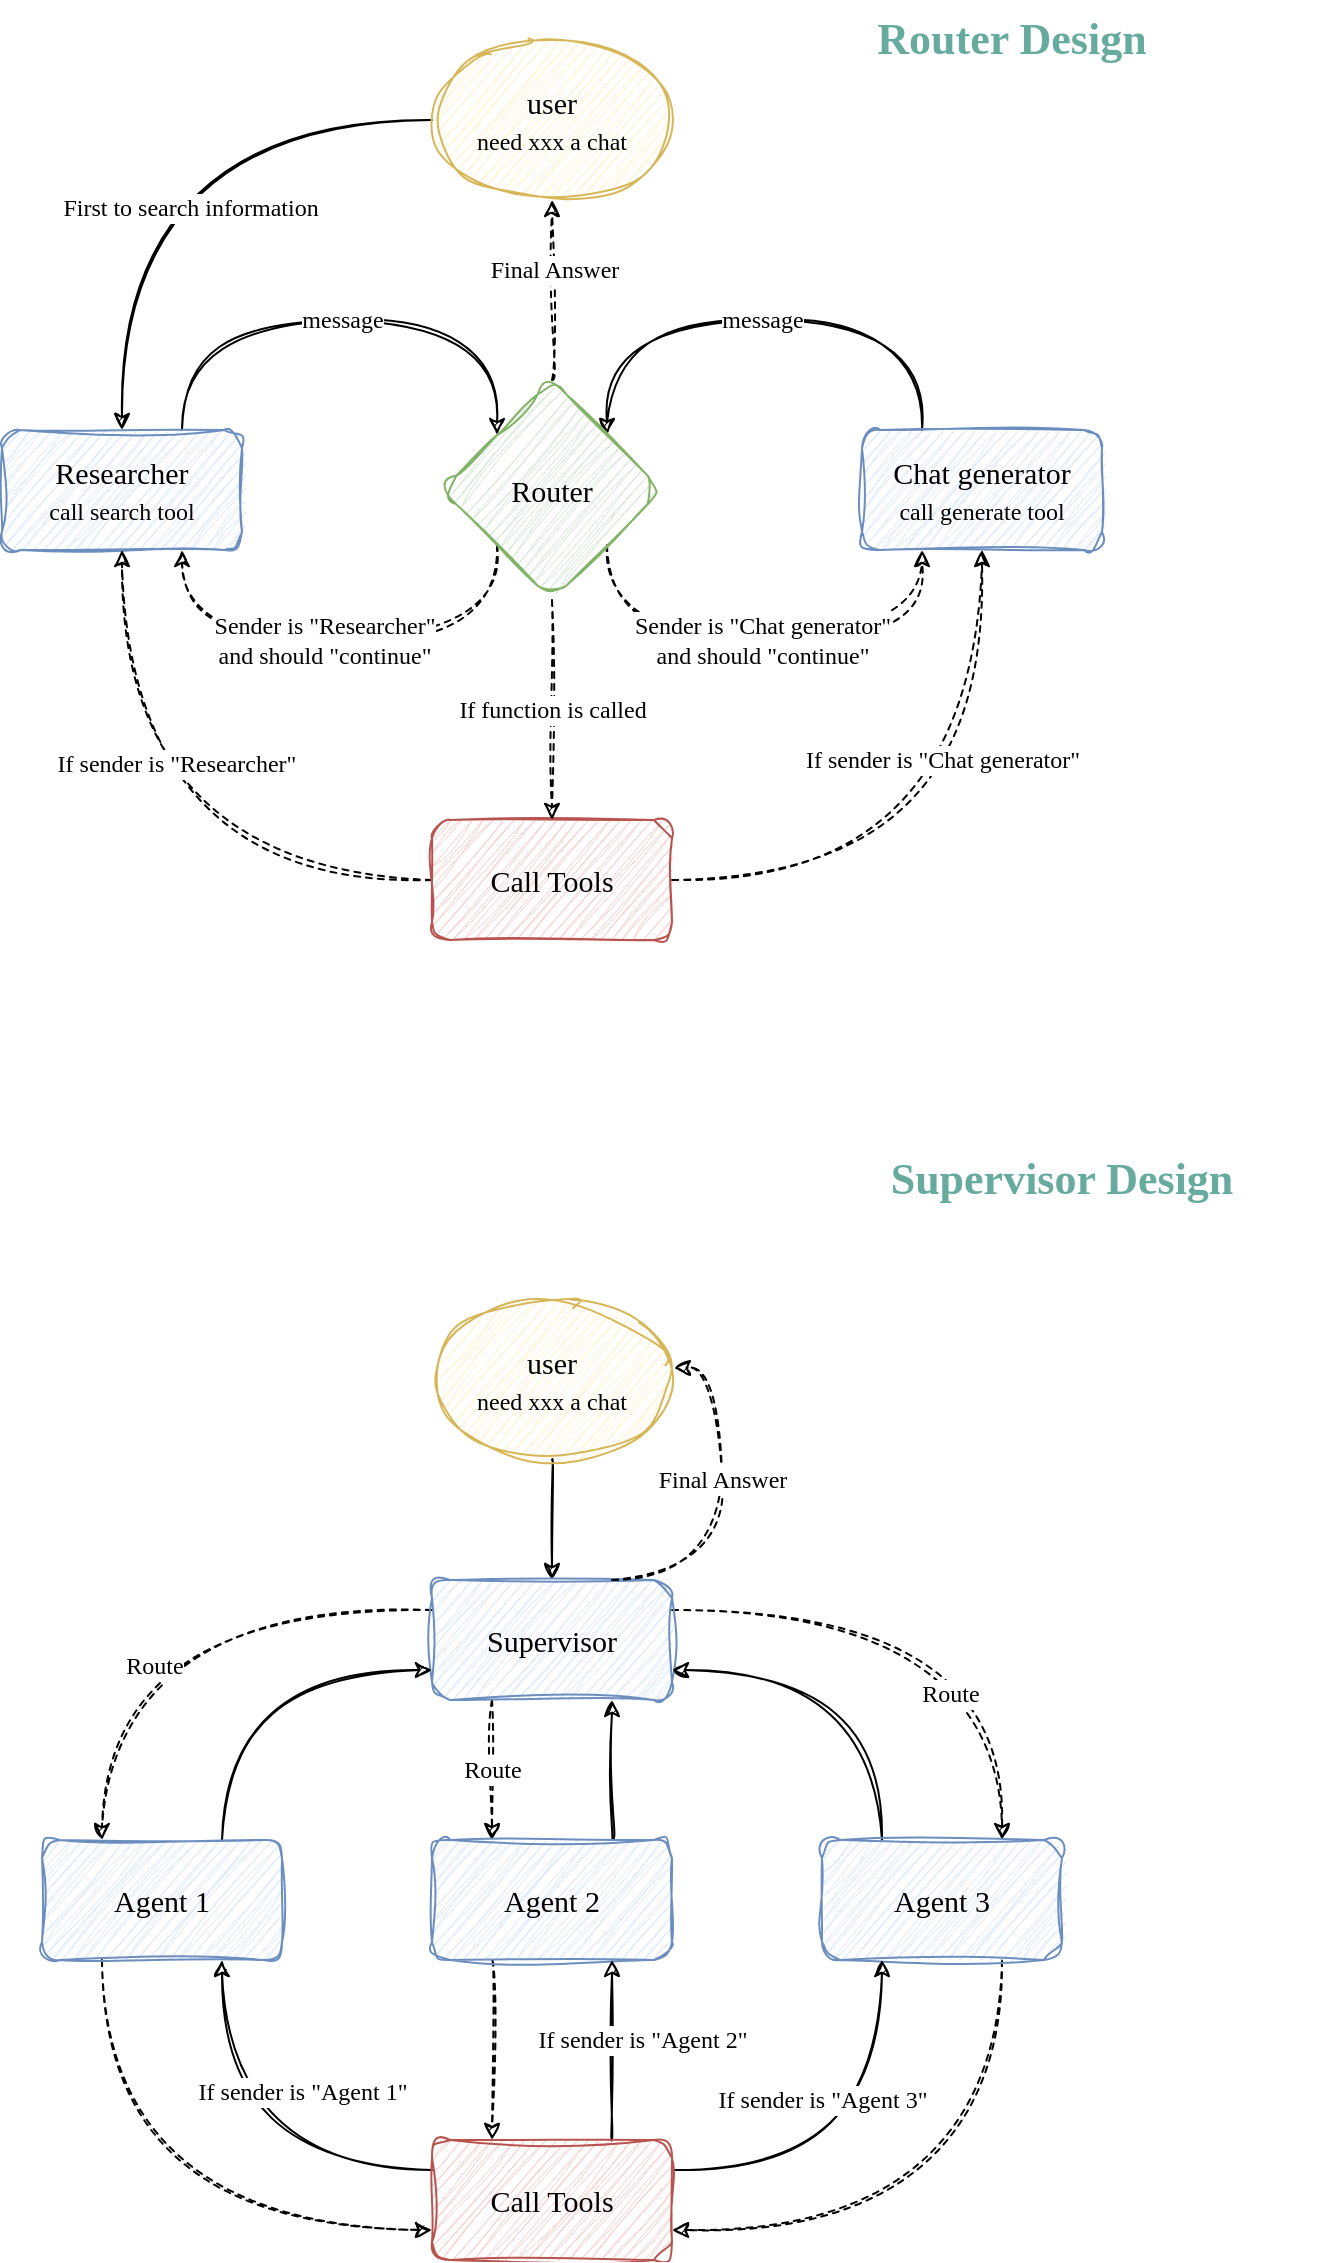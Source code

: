 <mxfile version="26.2.2">
  <diagram name="第 1 页" id="6fgP133uSVu6FE4KQnnV">
    <mxGraphModel dx="1236" dy="771" grid="1" gridSize="10" guides="1" tooltips="1" connect="1" arrows="1" fold="1" page="1" pageScale="1" pageWidth="827" pageHeight="1169" math="0" shadow="0">
      <root>
        <mxCell id="0" />
        <mxCell id="1" parent="0" />
        <mxCell id="4HEI8u6SiJJmMDaHa_lF-25" style="edgeStyle=orthogonalEdgeStyle;rounded=0;orthogonalLoop=1;jettySize=auto;html=1;exitX=0;exitY=0.5;exitDx=0;exitDy=0;entryX=0.5;entryY=0;entryDx=0;entryDy=0;fontFamily=Comic Sans MS;curved=1;sketch=1;curveFitting=1;jiggle=2;" edge="1" parent="1" source="4HEI8u6SiJJmMDaHa_lF-1" target="4HEI8u6SiJJmMDaHa_lF-2">
          <mxGeometry relative="1" as="geometry" />
        </mxCell>
        <mxCell id="4HEI8u6SiJJmMDaHa_lF-38" value="First to search information" style="edgeLabel;html=1;align=center;verticalAlign=middle;resizable=0;points=[];fontFamily=Comic Sans MS;fontSize=12;" vertex="1" connectable="0" parent="4HEI8u6SiJJmMDaHa_lF-25">
          <mxGeometry x="0.284" y="34" relative="1" as="geometry">
            <mxPoint as="offset" />
          </mxGeometry>
        </mxCell>
        <mxCell id="4HEI8u6SiJJmMDaHa_lF-1" value="user&lt;div&gt;&lt;font style=&quot;font-size: 12px;&quot;&gt;need xxx a chat&lt;/font&gt;&lt;/div&gt;" style="ellipse;whiteSpace=wrap;html=1;fontFamily=Comic Sans MS;fontSize=15;sketch=1;curveFitting=1;jiggle=2;fillColor=#fff2cc;strokeColor=#d6b656;" vertex="1" parent="1">
          <mxGeometry x="315" y="110" width="120" height="80" as="geometry" />
        </mxCell>
        <mxCell id="4HEI8u6SiJJmMDaHa_lF-35" value="message" style="edgeStyle=orthogonalEdgeStyle;rounded=0;orthogonalLoop=1;jettySize=auto;html=1;exitX=0.75;exitY=0;exitDx=0;exitDy=0;entryX=0;entryY=0;entryDx=0;entryDy=0;curved=1;sketch=1;curveFitting=1;jiggle=2;fontFamily=Comic Sans MS;fontSize=12;" edge="1" parent="1" source="4HEI8u6SiJJmMDaHa_lF-2" target="4HEI8u6SiJJmMDaHa_lF-24">
          <mxGeometry relative="1" as="geometry">
            <Array as="points">
              <mxPoint x="190" y="250" />
              <mxPoint x="348" y="250" />
            </Array>
          </mxGeometry>
        </mxCell>
        <mxCell id="4HEI8u6SiJJmMDaHa_lF-2" value="Researcher&lt;div&gt;&lt;font style=&quot;font-size: 12px;&quot;&gt;call search tool&lt;/font&gt;&lt;/div&gt;" style="rounded=1;whiteSpace=wrap;html=1;fontFamily=Comic Sans MS;fontSize=15;sketch=1;curveFitting=1;jiggle=2;fillColor=#dae8fc;strokeColor=#6c8ebf;" vertex="1" parent="1">
          <mxGeometry x="100" y="305" width="120" height="60" as="geometry" />
        </mxCell>
        <mxCell id="4HEI8u6SiJJmMDaHa_lF-37" value="message" style="edgeStyle=orthogonalEdgeStyle;rounded=0;orthogonalLoop=1;jettySize=auto;html=1;exitX=0.25;exitY=0;exitDx=0;exitDy=0;entryX=1;entryY=0;entryDx=0;entryDy=0;curved=1;sketch=1;curveFitting=1;jiggle=2;fontFamily=Comic Sans MS;fontSize=12;" edge="1" parent="1" source="4HEI8u6SiJJmMDaHa_lF-3" target="4HEI8u6SiJJmMDaHa_lF-24">
          <mxGeometry relative="1" as="geometry">
            <Array as="points">
              <mxPoint x="560" y="250" />
              <mxPoint x="403" y="250" />
            </Array>
          </mxGeometry>
        </mxCell>
        <mxCell id="4HEI8u6SiJJmMDaHa_lF-3" value="Chat generator&lt;div&gt;&lt;font style=&quot;font-size: 12px;&quot;&gt;call generate tool&lt;/font&gt;&lt;/div&gt;" style="rounded=1;whiteSpace=wrap;html=1;fontFamily=Comic Sans MS;fontSize=15;sketch=1;curveFitting=1;jiggle=2;fillColor=#dae8fc;strokeColor=#6c8ebf;" vertex="1" parent="1">
          <mxGeometry x="530" y="305" width="120" height="60" as="geometry" />
        </mxCell>
        <mxCell id="4HEI8u6SiJJmMDaHa_lF-29" style="edgeStyle=orthogonalEdgeStyle;rounded=0;orthogonalLoop=1;jettySize=auto;html=1;exitX=0;exitY=0.5;exitDx=0;exitDy=0;entryX=0.5;entryY=1;entryDx=0;entryDy=0;curved=1;dashed=1;sketch=1;curveFitting=1;jiggle=2;" edge="1" parent="1" source="4HEI8u6SiJJmMDaHa_lF-5" target="4HEI8u6SiJJmMDaHa_lF-2">
          <mxGeometry relative="1" as="geometry" />
        </mxCell>
        <mxCell id="4HEI8u6SiJJmMDaHa_lF-40" value="If sender is &quot;Researcher&quot;" style="edgeLabel;html=1;align=center;verticalAlign=middle;resizable=0;points=[];fontSize=12;fontFamily=Comic Sans MS;" vertex="1" connectable="0" parent="4HEI8u6SiJJmMDaHa_lF-29">
          <mxGeometry x="0.331" y="-27" relative="1" as="geometry">
            <mxPoint as="offset" />
          </mxGeometry>
        </mxCell>
        <mxCell id="4HEI8u6SiJJmMDaHa_lF-30" style="edgeStyle=orthogonalEdgeStyle;rounded=0;orthogonalLoop=1;jettySize=auto;html=1;exitX=1;exitY=0.5;exitDx=0;exitDy=0;curved=1;dashed=1;sketch=1;curveFitting=1;jiggle=2;" edge="1" parent="1" source="4HEI8u6SiJJmMDaHa_lF-5" target="4HEI8u6SiJJmMDaHa_lF-3">
          <mxGeometry relative="1" as="geometry" />
        </mxCell>
        <mxCell id="4HEI8u6SiJJmMDaHa_lF-41" value="If sender is &quot;Chat generator&quot;" style="edgeLabel;html=1;align=center;verticalAlign=middle;resizable=0;points=[];fontSize=12;fontFamily=Comic Sans MS;" vertex="1" connectable="0" parent="4HEI8u6SiJJmMDaHa_lF-30">
          <mxGeometry x="0.381" y="20" relative="1" as="geometry">
            <mxPoint y="6" as="offset" />
          </mxGeometry>
        </mxCell>
        <mxCell id="4HEI8u6SiJJmMDaHa_lF-5" value="Call Tools" style="rounded=1;whiteSpace=wrap;html=1;fontFamily=Comic Sans MS;fontSize=15;sketch=1;curveFitting=1;jiggle=2;fillColor=#f8cecc;strokeColor=#b85450;" vertex="1" parent="1">
          <mxGeometry x="315" y="500" width="120" height="60" as="geometry" />
        </mxCell>
        <mxCell id="4HEI8u6SiJJmMDaHa_lF-27" style="edgeStyle=orthogonalEdgeStyle;rounded=0;orthogonalLoop=1;jettySize=auto;html=1;exitX=0;exitY=1;exitDx=0;exitDy=0;entryX=0.75;entryY=1;entryDx=0;entryDy=0;fontFamily=Comic Sans MS;curved=1;dashed=1;sketch=1;curveFitting=1;jiggle=2;" edge="1" parent="1" source="4HEI8u6SiJJmMDaHa_lF-24" target="4HEI8u6SiJJmMDaHa_lF-2">
          <mxGeometry relative="1" as="geometry">
            <Array as="points">
              <mxPoint x="348" y="410" />
              <mxPoint x="190" y="410" />
            </Array>
          </mxGeometry>
        </mxCell>
        <mxCell id="4HEI8u6SiJJmMDaHa_lF-43" value="Sender is &quot;Researcher&quot;&lt;div&gt;and should &quot;continue&quot;&lt;/div&gt;" style="edgeLabel;html=1;align=center;verticalAlign=middle;resizable=0;points=[];fontSize=12;fontFamily=Comic Sans MS;" vertex="1" connectable="0" parent="4HEI8u6SiJJmMDaHa_lF-27">
          <mxGeometry x="0.072" relative="1" as="geometry">
            <mxPoint as="offset" />
          </mxGeometry>
        </mxCell>
        <mxCell id="4HEI8u6SiJJmMDaHa_lF-28" value="If function is called" style="edgeStyle=orthogonalEdgeStyle;rounded=0;orthogonalLoop=1;jettySize=auto;html=1;curved=1;dashed=1;sketch=1;curveFitting=1;jiggle=2;fontSize=12;fontFamily=Comic Sans MS;" edge="1" parent="1" source="4HEI8u6SiJJmMDaHa_lF-24" target="4HEI8u6SiJJmMDaHa_lF-5">
          <mxGeometry relative="1" as="geometry">
            <Array as="points">
              <mxPoint x="375" y="440" />
              <mxPoint x="375" y="440" />
            </Array>
          </mxGeometry>
        </mxCell>
        <mxCell id="4HEI8u6SiJJmMDaHa_lF-32" value="&lt;span style=&quot;font-family: &amp;quot;Comic Sans MS&amp;quot;; font-size: 12px;&quot;&gt;Sender is &quot;Chat generator&quot;&lt;/span&gt;&lt;div style=&quot;font-family: &amp;quot;Comic Sans MS&amp;quot;; font-size: 12px;&quot;&gt;and should &quot;continue&quot;&lt;/div&gt;" style="edgeStyle=orthogonalEdgeStyle;rounded=0;orthogonalLoop=1;jettySize=auto;html=1;exitX=1;exitY=1;exitDx=0;exitDy=0;entryX=0.25;entryY=1;entryDx=0;entryDy=0;curved=1;sketch=1;curveFitting=1;jiggle=2;dashed=1;" edge="1" parent="1" source="4HEI8u6SiJJmMDaHa_lF-24" target="4HEI8u6SiJJmMDaHa_lF-3">
          <mxGeometry relative="1" as="geometry">
            <Array as="points">
              <mxPoint x="403" y="410" />
              <mxPoint x="560" y="410" />
            </Array>
          </mxGeometry>
        </mxCell>
        <mxCell id="4HEI8u6SiJJmMDaHa_lF-44" value="&lt;span style=&quot;caret-color: rgba(0, 0, 0, 0); color: rgba(0, 0, 0, 0); font-family: monospace; font-size: 0px; text-align: start; background-color: rgb(236, 236, 236);&quot;&gt;%3CmxGraphModel%3E%3Croot%3E%3CmxCell%20id%3D%220%22%2F%3E%3CmxCell%20id%3D%221%22%20parent%3D%220%22%2F%3E%3CmxCell%20id%3D%222%22%20value%3D%22Sender%20is%20%26quot%3BResearcher%26quot%3B%26lt%3Bdiv%26gt%3Band%20should%20%26quot%3Bcontinue%26quot%3B%26lt%3B%2Fdiv%26gt%3B%22%20style%3D%22edgeLabel%3Bhtml%3D1%3Balign%3Dcenter%3BverticalAlign%3Dmiddle%3Bresizable%3D0%3Bpoints%3D%5B%5D%3BfontSize%3D12%3BfontFamily%3DComic%20Sans%20MS%3B%22%20vertex%3D%221%22%20connectable%3D%220%22%20parent%3D%221%22%3E%3CmxGeometry%20x%3D%22261%22%20y%3D%22410%22%20as%3D%22geometry%22%2F%3E%3C%2FmxCell%3E%3C%2Froot%3E%3C%2FmxGraphModel%3E&lt;/span&gt;" style="edgeLabel;html=1;align=center;verticalAlign=middle;resizable=0;points=[];" vertex="1" connectable="0" parent="4HEI8u6SiJJmMDaHa_lF-32">
          <mxGeometry x="0.024" relative="1" as="geometry">
            <mxPoint as="offset" />
          </mxGeometry>
        </mxCell>
        <mxCell id="4HEI8u6SiJJmMDaHa_lF-33" style="edgeStyle=orthogonalEdgeStyle;rounded=0;orthogonalLoop=1;jettySize=auto;html=1;exitX=0.5;exitY=0;exitDx=0;exitDy=0;dashed=1;curved=1;sketch=1;curveFitting=1;jiggle=2;" edge="1" parent="1" source="4HEI8u6SiJJmMDaHa_lF-24" target="4HEI8u6SiJJmMDaHa_lF-1">
          <mxGeometry relative="1" as="geometry" />
        </mxCell>
        <mxCell id="4HEI8u6SiJJmMDaHa_lF-42" value="Final Answer" style="edgeLabel;html=1;align=center;verticalAlign=middle;resizable=0;points=[];fontSize=12;fontFamily=Comic Sans MS;" vertex="1" connectable="0" parent="4HEI8u6SiJJmMDaHa_lF-33">
          <mxGeometry x="0.222" y="-1" relative="1" as="geometry">
            <mxPoint as="offset" />
          </mxGeometry>
        </mxCell>
        <mxCell id="4HEI8u6SiJJmMDaHa_lF-24" value="Router" style="rhombus;whiteSpace=wrap;html=1;rounded=1;fillColor=#d5e8d4;strokeColor=#82b366;sketch=1;curveFitting=1;jiggle=2;fontFamily=Comic Sans MS;fontSize=15;" vertex="1" parent="1">
          <mxGeometry x="320" y="280" width="110" height="110" as="geometry" />
        </mxCell>
        <mxCell id="4HEI8u6SiJJmMDaHa_lF-45" value="Router Design" style="text;html=1;align=center;verticalAlign=middle;whiteSpace=wrap;rounded=0;fontSize=22;fontFamily=Comic Sans MS;fontColor=#67AB9F;labelBackgroundColor=none;labelBorderColor=none;fontStyle=1" vertex="1" parent="1">
          <mxGeometry x="510" y="90" width="190" height="40" as="geometry" />
        </mxCell>
        <mxCell id="4HEI8u6SiJJmMDaHa_lF-46" value="Supervisor Design" style="text;html=1;align=center;verticalAlign=middle;whiteSpace=wrap;rounded=0;fontSize=22;fontFamily=Comic Sans MS;fontColor=#67AB9F;labelBackgroundColor=none;labelBorderColor=none;fontStyle=1" vertex="1" parent="1">
          <mxGeometry x="500" y="660" width="260" height="40" as="geometry" />
        </mxCell>
        <mxCell id="4HEI8u6SiJJmMDaHa_lF-64" value="" style="edgeStyle=orthogonalEdgeStyle;rounded=0;orthogonalLoop=1;jettySize=auto;html=1;curved=1;sketch=1;curveFitting=1;jiggle=2;" edge="1" parent="1" source="4HEI8u6SiJJmMDaHa_lF-47" target="4HEI8u6SiJJmMDaHa_lF-48">
          <mxGeometry relative="1" as="geometry" />
        </mxCell>
        <mxCell id="4HEI8u6SiJJmMDaHa_lF-47" value="user&lt;div&gt;&lt;font style=&quot;font-size: 12px;&quot;&gt;need xxx a chat&lt;/font&gt;&lt;/div&gt;" style="ellipse;whiteSpace=wrap;html=1;fontFamily=Comic Sans MS;fontSize=15;sketch=1;curveFitting=1;jiggle=2;fillColor=#fff2cc;strokeColor=#d6b656;" vertex="1" parent="1">
          <mxGeometry x="315" y="740" width="120" height="80" as="geometry" />
        </mxCell>
        <mxCell id="4HEI8u6SiJJmMDaHa_lF-52" value="&lt;span style=&quot;font-family: &amp;quot;Comic Sans MS&amp;quot;; font-size: 12px;&quot;&gt;Route&lt;/span&gt;" style="edgeStyle=orthogonalEdgeStyle;rounded=0;orthogonalLoop=1;jettySize=auto;html=1;exitX=0.25;exitY=1;exitDx=0;exitDy=0;entryX=0.25;entryY=0;entryDx=0;entryDy=0;curved=1;sketch=1;curveFitting=1;jiggle=2;dashed=1;" edge="1" parent="1" source="4HEI8u6SiJJmMDaHa_lF-48" target="4HEI8u6SiJJmMDaHa_lF-50">
          <mxGeometry relative="1" as="geometry">
            <Array as="points">
              <mxPoint x="345" y="970" />
              <mxPoint x="345" y="970" />
            </Array>
          </mxGeometry>
        </mxCell>
        <mxCell id="4HEI8u6SiJJmMDaHa_lF-54" style="edgeStyle=orthogonalEdgeStyle;rounded=0;orthogonalLoop=1;jettySize=auto;html=1;exitX=0;exitY=0.25;exitDx=0;exitDy=0;curved=1;sketch=1;curveFitting=1;jiggle=2;dashed=1;entryX=0.25;entryY=0;entryDx=0;entryDy=0;" edge="1" parent="1" source="4HEI8u6SiJJmMDaHa_lF-48" target="4HEI8u6SiJJmMDaHa_lF-49">
          <mxGeometry relative="1" as="geometry" />
        </mxCell>
        <mxCell id="4HEI8u6SiJJmMDaHa_lF-77" value="&lt;span style=&quot;font-family: &amp;quot;Comic Sans MS&amp;quot;; font-size: 12px;&quot;&gt;Route&lt;/span&gt;" style="edgeLabel;html=1;align=center;verticalAlign=middle;resizable=0;points=[];" vertex="1" connectable="0" parent="4HEI8u6SiJJmMDaHa_lF-54">
          <mxGeometry x="-0.004" y="28" relative="1" as="geometry">
            <mxPoint as="offset" />
          </mxGeometry>
        </mxCell>
        <mxCell id="4HEI8u6SiJJmMDaHa_lF-55" style="edgeStyle=orthogonalEdgeStyle;rounded=0;orthogonalLoop=1;jettySize=auto;html=1;exitX=1;exitY=0.25;exitDx=0;exitDy=0;curved=1;sketch=1;curveFitting=1;jiggle=2;dashed=1;entryX=0.75;entryY=0;entryDx=0;entryDy=0;" edge="1" parent="1" source="4HEI8u6SiJJmMDaHa_lF-48" target="4HEI8u6SiJJmMDaHa_lF-51">
          <mxGeometry relative="1" as="geometry" />
        </mxCell>
        <mxCell id="4HEI8u6SiJJmMDaHa_lF-78" value="&lt;span style=&quot;font-family: &amp;quot;Comic Sans MS&amp;quot;; font-size: 12px;&quot;&gt;Route&lt;/span&gt;" style="edgeLabel;html=1;align=center;verticalAlign=middle;resizable=0;points=[];" vertex="1" connectable="0" parent="4HEI8u6SiJJmMDaHa_lF-55">
          <mxGeometry x="0.479" y="-26" relative="1" as="geometry">
            <mxPoint as="offset" />
          </mxGeometry>
        </mxCell>
        <mxCell id="4HEI8u6SiJJmMDaHa_lF-48" value="Supervisor" style="rounded=1;whiteSpace=wrap;html=1;fontFamily=Comic Sans MS;fontSize=15;sketch=1;curveFitting=1;jiggle=2;fillColor=#dae8fc;strokeColor=#6c8ebf;" vertex="1" parent="1">
          <mxGeometry x="315" y="880" width="120" height="60" as="geometry" />
        </mxCell>
        <mxCell id="4HEI8u6SiJJmMDaHa_lF-57" style="edgeStyle=orthogonalEdgeStyle;rounded=0;orthogonalLoop=1;jettySize=auto;html=1;exitX=0.75;exitY=0;exitDx=0;exitDy=0;entryX=0;entryY=0.75;entryDx=0;entryDy=0;curved=1;sketch=1;curveFitting=1;jiggle=2;" edge="1" parent="1" source="4HEI8u6SiJJmMDaHa_lF-49" target="4HEI8u6SiJJmMDaHa_lF-48">
          <mxGeometry relative="1" as="geometry" />
        </mxCell>
        <mxCell id="4HEI8u6SiJJmMDaHa_lF-68" style="edgeStyle=orthogonalEdgeStyle;rounded=0;orthogonalLoop=1;jettySize=auto;html=1;exitX=0.25;exitY=1;exitDx=0;exitDy=0;entryX=0;entryY=0.75;entryDx=0;entryDy=0;dashed=1;sketch=1;curveFitting=1;jiggle=2;curved=1;" edge="1" parent="1" source="4HEI8u6SiJJmMDaHa_lF-49" target="4HEI8u6SiJJmMDaHa_lF-67">
          <mxGeometry relative="1" as="geometry" />
        </mxCell>
        <mxCell id="4HEI8u6SiJJmMDaHa_lF-49" value="Agent 1" style="rounded=1;whiteSpace=wrap;html=1;fontFamily=Comic Sans MS;fontSize=15;sketch=1;curveFitting=1;jiggle=2;fillColor=#dae8fc;strokeColor=#6c8ebf;" vertex="1" parent="1">
          <mxGeometry x="120" y="1010" width="120" height="60" as="geometry" />
        </mxCell>
        <mxCell id="4HEI8u6SiJJmMDaHa_lF-53" value="" style="edgeStyle=orthogonalEdgeStyle;rounded=0;orthogonalLoop=1;jettySize=auto;html=1;exitX=0.75;exitY=0;exitDx=0;exitDy=0;entryX=0.75;entryY=1;entryDx=0;entryDy=0;curved=1;sketch=1;curveFitting=1;jiggle=2;fontFamily=Comic Sans MS;fontSize=12;" edge="1" parent="1" source="4HEI8u6SiJJmMDaHa_lF-50" target="4HEI8u6SiJJmMDaHa_lF-48">
          <mxGeometry x="-0.143" relative="1" as="geometry">
            <mxPoint as="offset" />
          </mxGeometry>
        </mxCell>
        <mxCell id="4HEI8u6SiJJmMDaHa_lF-70" style="edgeStyle=orthogonalEdgeStyle;rounded=0;orthogonalLoop=1;jettySize=auto;html=1;exitX=0.25;exitY=1;exitDx=0;exitDy=0;entryX=0.25;entryY=0;entryDx=0;entryDy=0;dashed=1;sketch=1;curveFitting=1;jiggle=2;curved=1;" edge="1" parent="1" source="4HEI8u6SiJJmMDaHa_lF-50" target="4HEI8u6SiJJmMDaHa_lF-67">
          <mxGeometry relative="1" as="geometry" />
        </mxCell>
        <mxCell id="4HEI8u6SiJJmMDaHa_lF-50" value="Agent 2" style="rounded=1;whiteSpace=wrap;html=1;fontFamily=Comic Sans MS;fontSize=15;sketch=1;curveFitting=1;jiggle=2;fillColor=#dae8fc;strokeColor=#6c8ebf;" vertex="1" parent="1">
          <mxGeometry x="315" y="1010" width="120" height="60" as="geometry" />
        </mxCell>
        <mxCell id="4HEI8u6SiJJmMDaHa_lF-56" style="edgeStyle=orthogonalEdgeStyle;rounded=0;orthogonalLoop=1;jettySize=auto;html=1;exitX=0.25;exitY=0;exitDx=0;exitDy=0;entryX=1;entryY=0.75;entryDx=0;entryDy=0;curved=1;sketch=1;curveFitting=1;jiggle=2;" edge="1" parent="1" source="4HEI8u6SiJJmMDaHa_lF-51" target="4HEI8u6SiJJmMDaHa_lF-48">
          <mxGeometry relative="1" as="geometry" />
        </mxCell>
        <mxCell id="4HEI8u6SiJJmMDaHa_lF-69" style="edgeStyle=orthogonalEdgeStyle;rounded=0;orthogonalLoop=1;jettySize=auto;html=1;exitX=0.75;exitY=1;exitDx=0;exitDy=0;entryX=1;entryY=0.75;entryDx=0;entryDy=0;dashed=1;sketch=1;curveFitting=1;jiggle=2;curved=1;" edge="1" parent="1" source="4HEI8u6SiJJmMDaHa_lF-51" target="4HEI8u6SiJJmMDaHa_lF-67">
          <mxGeometry relative="1" as="geometry" />
        </mxCell>
        <mxCell id="4HEI8u6SiJJmMDaHa_lF-51" value="Agent 3" style="rounded=1;whiteSpace=wrap;html=1;fontFamily=Comic Sans MS;fontSize=15;sketch=1;curveFitting=1;jiggle=2;fillColor=#dae8fc;strokeColor=#6c8ebf;" vertex="1" parent="1">
          <mxGeometry x="510" y="1010" width="120" height="60" as="geometry" />
        </mxCell>
        <mxCell id="4HEI8u6SiJJmMDaHa_lF-65" style="edgeStyle=orthogonalEdgeStyle;rounded=0;orthogonalLoop=1;jettySize=auto;html=1;exitX=0.75;exitY=0;exitDx=0;exitDy=0;entryX=1.008;entryY=0.425;entryDx=0;entryDy=0;entryPerimeter=0;curved=1;sketch=1;curveFitting=1;jiggle=2;dashed=1;" edge="1" parent="1" source="4HEI8u6SiJJmMDaHa_lF-48" target="4HEI8u6SiJJmMDaHa_lF-47">
          <mxGeometry relative="1" as="geometry">
            <Array as="points">
              <mxPoint x="460" y="880" />
              <mxPoint x="460" y="774" />
            </Array>
          </mxGeometry>
        </mxCell>
        <mxCell id="4HEI8u6SiJJmMDaHa_lF-66" value="Final Answer" style="edgeLabel;html=1;align=center;verticalAlign=middle;resizable=0;points=[];fontFamily=Comic Sans MS;fontSize=12;" vertex="1" connectable="0" parent="4HEI8u6SiJJmMDaHa_lF-65">
          <mxGeometry x="0.135" relative="1" as="geometry">
            <mxPoint as="offset" />
          </mxGeometry>
        </mxCell>
        <mxCell id="4HEI8u6SiJJmMDaHa_lF-71" style="edgeStyle=orthogonalEdgeStyle;rounded=0;orthogonalLoop=1;jettySize=auto;html=1;exitX=0.75;exitY=0;exitDx=0;exitDy=0;entryX=0.75;entryY=1;entryDx=0;entryDy=0;curved=1;sketch=1;curveFitting=1;jiggle=2;" edge="1" parent="1" source="4HEI8u6SiJJmMDaHa_lF-67" target="4HEI8u6SiJJmMDaHa_lF-50">
          <mxGeometry relative="1" as="geometry" />
        </mxCell>
        <mxCell id="4HEI8u6SiJJmMDaHa_lF-75" value="If sender is &quot;Agent 2&quot;" style="edgeLabel;html=1;align=center;verticalAlign=middle;resizable=0;points=[];fontSize=12;fontFamily=Comic Sans MS;" vertex="1" connectable="0" parent="4HEI8u6SiJJmMDaHa_lF-71">
          <mxGeometry x="0.111" y="-1" relative="1" as="geometry">
            <mxPoint x="14" as="offset" />
          </mxGeometry>
        </mxCell>
        <mxCell id="4HEI8u6SiJJmMDaHa_lF-72" style="edgeStyle=orthogonalEdgeStyle;rounded=0;orthogonalLoop=1;jettySize=auto;html=1;exitX=0;exitY=0.25;exitDx=0;exitDy=0;entryX=0.75;entryY=1;entryDx=0;entryDy=0;curved=1;sketch=1;curveFitting=1;jiggle=2;" edge="1" parent="1" source="4HEI8u6SiJJmMDaHa_lF-67" target="4HEI8u6SiJJmMDaHa_lF-49">
          <mxGeometry relative="1" as="geometry" />
        </mxCell>
        <mxCell id="4HEI8u6SiJJmMDaHa_lF-74" value="If sender is &quot;Agent 1&quot;" style="edgeLabel;html=1;align=center;verticalAlign=middle;resizable=0;points=[];fontSize=12;fontFamily=Comic Sans MS;" vertex="1" connectable="0" parent="4HEI8u6SiJJmMDaHa_lF-72">
          <mxGeometry x="0.371" y="-16" relative="1" as="geometry">
            <mxPoint x="24" as="offset" />
          </mxGeometry>
        </mxCell>
        <mxCell id="4HEI8u6SiJJmMDaHa_lF-73" style="edgeStyle=orthogonalEdgeStyle;rounded=0;orthogonalLoop=1;jettySize=auto;html=1;exitX=1;exitY=0.25;exitDx=0;exitDy=0;entryX=0.25;entryY=1;entryDx=0;entryDy=0;curved=1;sketch=1;curveFitting=1;jiggle=2;" edge="1" parent="1" source="4HEI8u6SiJJmMDaHa_lF-67" target="4HEI8u6SiJJmMDaHa_lF-51">
          <mxGeometry relative="1" as="geometry" />
        </mxCell>
        <mxCell id="4HEI8u6SiJJmMDaHa_lF-76" value="If sender is &quot;Agent 3&quot;" style="edgeLabel;html=1;align=center;verticalAlign=middle;resizable=0;points=[];fontSize=12;fontFamily=Comic Sans MS;" vertex="1" connectable="0" parent="4HEI8u6SiJJmMDaHa_lF-73">
          <mxGeometry x="0.333" y="20" relative="1" as="geometry">
            <mxPoint x="-10" as="offset" />
          </mxGeometry>
        </mxCell>
        <mxCell id="4HEI8u6SiJJmMDaHa_lF-67" value="Call Tools" style="rounded=1;whiteSpace=wrap;html=1;fontFamily=Comic Sans MS;fontSize=15;sketch=1;curveFitting=1;jiggle=2;fillColor=#f8cecc;strokeColor=#b85450;" vertex="1" parent="1">
          <mxGeometry x="315" y="1160" width="120" height="60" as="geometry" />
        </mxCell>
      </root>
    </mxGraphModel>
  </diagram>
</mxfile>
